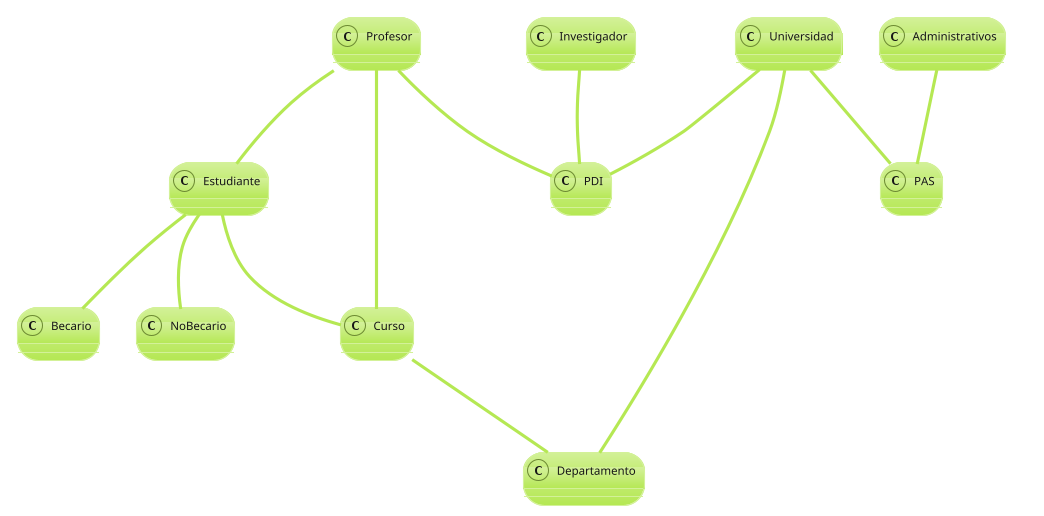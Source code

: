 @startuml Universidad
!theme hacker

class Universidad {
}
class Estudiante {
}
class Becario{
}
class NoBecario{
}
class Profesor {
}
class Curso {
}
class Departamento {
}
class Investigador {
}
class Administrativos {
}
class PAS {
}
class PDI {
}
Universidad -- PDI : Tiene
Universidad -- PAS : Tiene
Universidad -- Departamento : Contiene
Estudiante -- Curso : Matriculado en
Estudiante -- Becario : Es
Estudiante -- NoBecario : Es
Profesor -- Curso : Imparte
Profesor -- Estudiante : Asesora
Curso -- Departamento : Asignado a
Profesor -- PDI : Forma parte de
Investigador -- PDI : Forma parte de
Administrativos -- PAS : Forma parte de
@enduml
